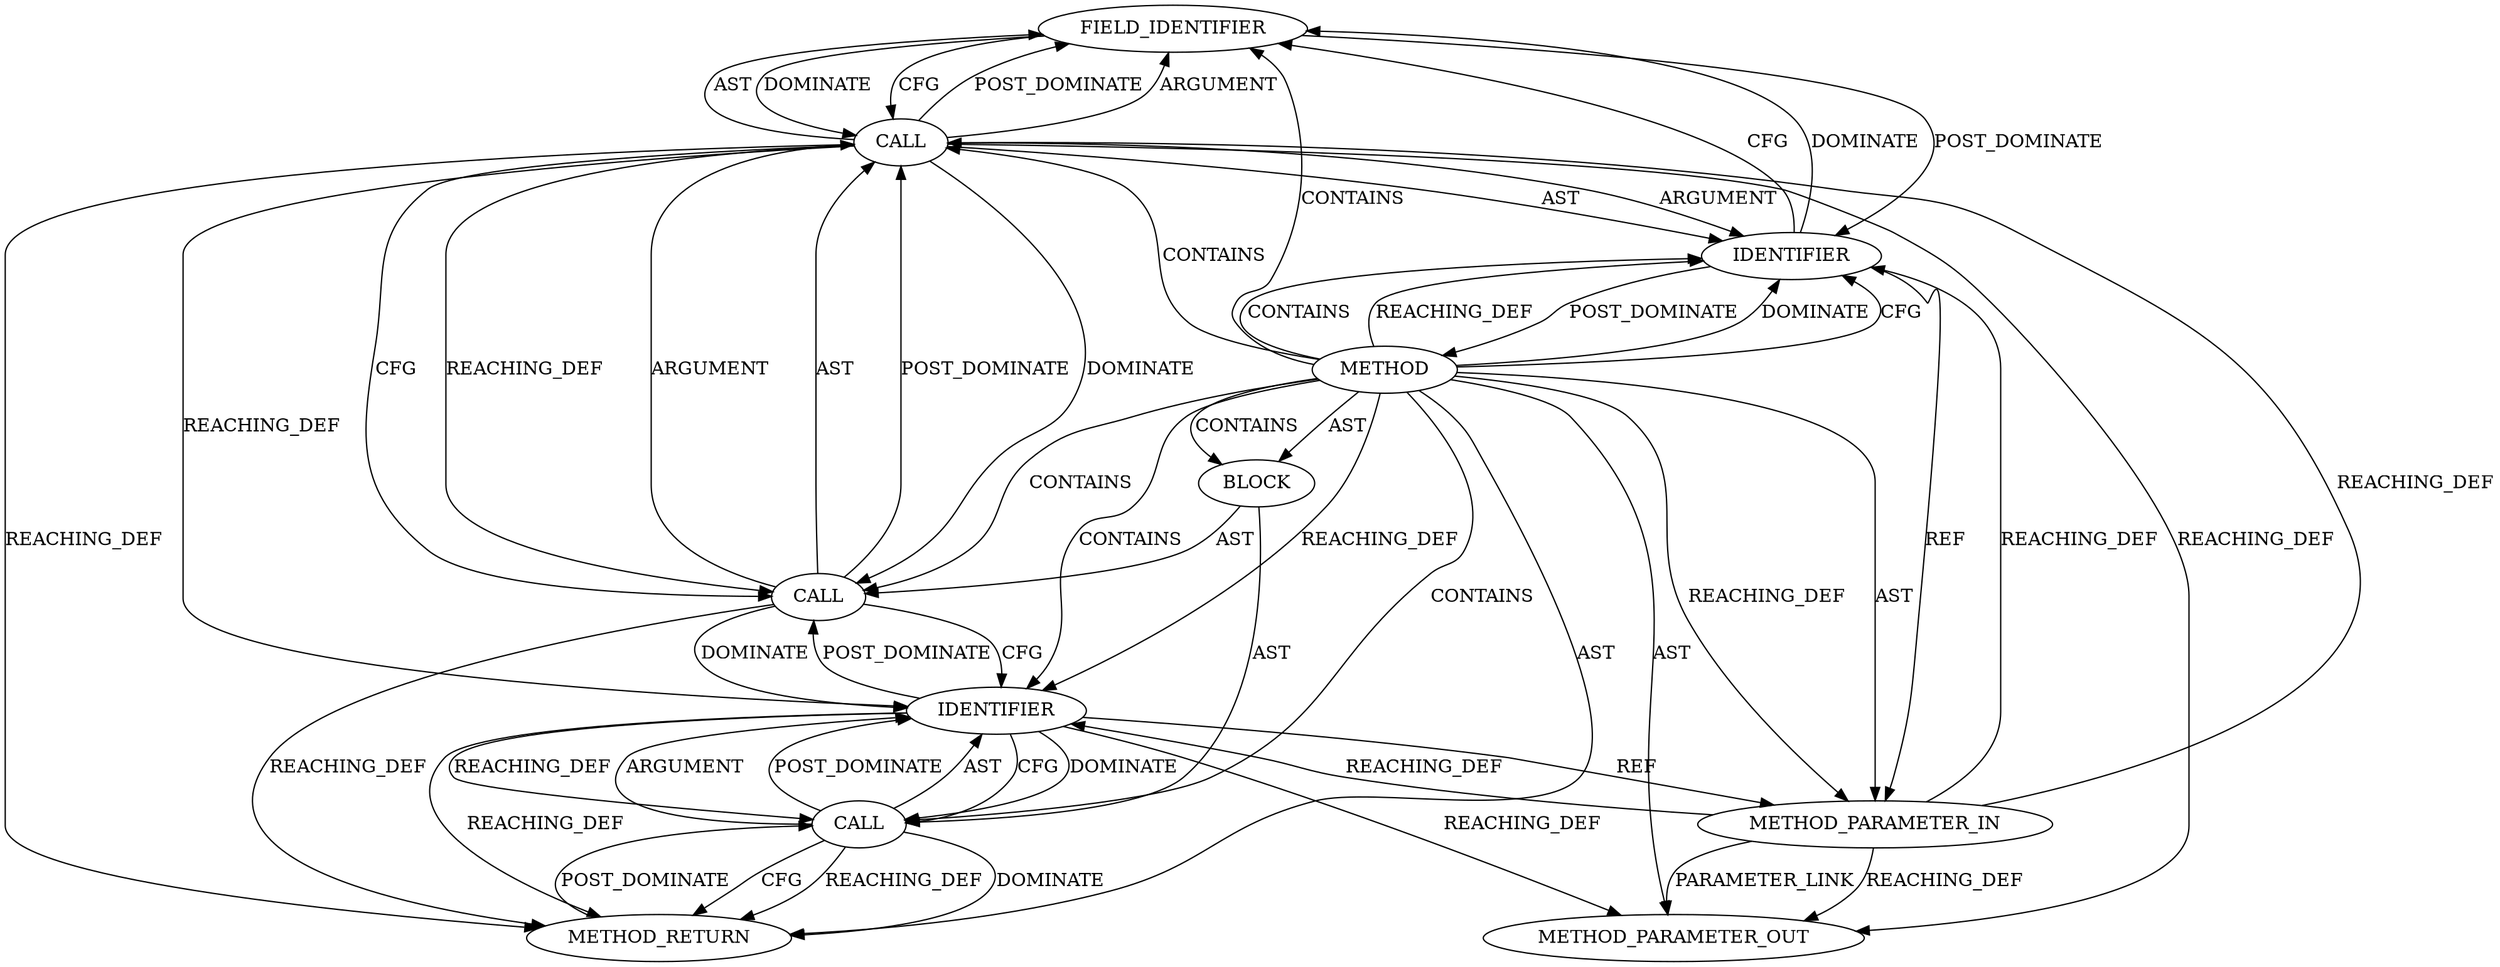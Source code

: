 digraph {
  6434 [label=FIELD_IDENTIFIER ORDER=2 ARGUMENT_INDEX=2 CODE="in_seq" COLUMN_NUMBER=2 LINE_NUMBER=1899 CANONICAL_NAME="in_seq"]
  6436 [label=IDENTIFIER ORDER=1 ARGUMENT_INDEX=1 CODE="con" COLUMN_NUMBER=24 LINE_NUMBER=1900 TYPE_FULL_NAME="ceph_connection*" NAME="con"]
  6435 [label=CALL ORDER=2 ARGUMENT_INDEX=-1 CODE="prepare_read_preamble(con)" COLUMN_NUMBER=2 METHOD_FULL_NAME="prepare_read_preamble" LINE_NUMBER=1900 TYPE_FULL_NAME="<empty>" DISPATCH_TYPE="STATIC_DISPATCH" SIGNATURE="" NAME="prepare_read_preamble"]
  6430 [label=BLOCK ORDER=2 ARGUMENT_INDEX=-1 CODE="{
	con->in_seq++;
	prepare_read_preamble(con);
}" COLUMN_NUMBER=1 LINE_NUMBER=1898 TYPE_FULL_NAME="void"]
  13161 [label=METHOD_PARAMETER_OUT ORDER=1 CODE="struct ceph_connection *con" IS_VARIADIC=false COLUMN_NUMBER=27 LINE_NUMBER=1897 TYPE_FULL_NAME="ceph_connection*" EVALUATION_STRATEGY="BY_VALUE" INDEX=1 NAME="con"]
  6429 [label=METHOD_PARAMETER_IN ORDER=1 CODE="struct ceph_connection *con" IS_VARIADIC=false COLUMN_NUMBER=27 LINE_NUMBER=1897 TYPE_FULL_NAME="ceph_connection*" EVALUATION_STRATEGY="BY_VALUE" INDEX=1 NAME="con"]
  6432 [label=CALL ORDER=1 ARGUMENT_INDEX=1 CODE="con->in_seq" COLUMN_NUMBER=2 METHOD_FULL_NAME="<operator>.indirectFieldAccess" LINE_NUMBER=1899 TYPE_FULL_NAME="<empty>" DISPATCH_TYPE="STATIC_DISPATCH" SIGNATURE="" NAME="<operator>.indirectFieldAccess"]
  6437 [label=METHOD_RETURN ORDER=3 CODE="RET" COLUMN_NUMBER=1 LINE_NUMBER=1897 TYPE_FULL_NAME="void" EVALUATION_STRATEGY="BY_VALUE"]
  6428 [label=METHOD COLUMN_NUMBER=1 LINE_NUMBER=1897 COLUMN_NUMBER_END=1 IS_EXTERNAL=false SIGNATURE="void __finish_skip (ceph_connection*)" NAME="__finish_skip" AST_PARENT_TYPE="TYPE_DECL" AST_PARENT_FULL_NAME="messenger_v2.c:<global>" ORDER=85 CODE="static void __finish_skip(struct ceph_connection *con)
{
	con->in_seq++;
	prepare_read_preamble(con);
}" FULL_NAME="__finish_skip" LINE_NUMBER_END=1901 FILENAME="messenger_v2.c"]
  6431 [label=CALL ORDER=1 ARGUMENT_INDEX=-1 CODE="con->in_seq++" COLUMN_NUMBER=2 METHOD_FULL_NAME="<operator>.postIncrement" LINE_NUMBER=1899 TYPE_FULL_NAME="<empty>" DISPATCH_TYPE="STATIC_DISPATCH" SIGNATURE="" NAME="<operator>.postIncrement"]
  6433 [label=IDENTIFIER ORDER=1 ARGUMENT_INDEX=1 CODE="con" COLUMN_NUMBER=2 LINE_NUMBER=1899 TYPE_FULL_NAME="ceph_connection*" NAME="con"]
  6436 -> 6435 [label=CFG ]
  6436 -> 13161 [label=REACHING_DEF VARIABLE="con"]
  6432 -> 6436 [label=REACHING_DEF VARIABLE="con->in_seq"]
  6436 -> 6435 [label=DOMINATE ]
  6432 -> 6431 [label=DOMINATE ]
  6430 -> 6431 [label=AST ]
  6433 -> 6428 [label=POST_DOMINATE ]
  6433 -> 6434 [label=CFG ]
  6428 -> 6433 [label=DOMINATE ]
  6429 -> 6432 [label=REACHING_DEF VARIABLE="con"]
  6428 -> 6437 [label=AST ]
  6428 -> 6436 [label=CONTAINS ]
  6428 -> 6429 [label=REACHING_DEF VARIABLE=""]
  6436 -> 6437 [label=REACHING_DEF VARIABLE="con"]
  6437 -> 6435 [label=POST_DOMINATE ]
  6433 -> 6429 [label=REF ]
  6428 -> 6429 [label=AST ]
  6431 -> 6432 [label=ARGUMENT ]
  6431 -> 6437 [label=REACHING_DEF VARIABLE="con->in_seq++"]
  6432 -> 6434 [label=POST_DOMINATE ]
  6432 -> 13161 [label=REACHING_DEF VARIABLE="con->in_seq"]
  6428 -> 6432 [label=CONTAINS ]
  6428 -> 6436 [label=REACHING_DEF VARIABLE=""]
  6428 -> 13161 [label=AST ]
  6435 -> 6436 [label=ARGUMENT ]
  6432 -> 6434 [label=ARGUMENT ]
  6428 -> 6435 [label=CONTAINS ]
  6432 -> 6433 [label=AST ]
  6436 -> 6435 [label=REACHING_DEF VARIABLE="con"]
  6432 -> 6431 [label=CFG ]
  6435 -> 6436 [label=POST_DOMINATE ]
  6434 -> 6432 [label=DOMINATE ]
  6432 -> 6434 [label=AST ]
  6428 -> 6430 [label=CONTAINS ]
  6433 -> 6434 [label=DOMINATE ]
  6432 -> 6433 [label=ARGUMENT ]
  6435 -> 6436 [label=AST ]
  6428 -> 6433 [label=CFG ]
  6428 -> 6433 [label=CONTAINS ]
  6435 -> 6437 [label=CFG ]
  6434 -> 6433 [label=POST_DOMINATE ]
  6436 -> 6431 [label=POST_DOMINATE ]
  6436 -> 6429 [label=REF ]
  6428 -> 6434 [label=CONTAINS ]
  6428 -> 6431 [label=CONTAINS ]
  6431 -> 6432 [label=AST ]
  6431 -> 6432 [label=POST_DOMINATE ]
  6429 -> 13161 [label=PARAMETER_LINK ]
  6429 -> 6433 [label=REACHING_DEF VARIABLE="con"]
  6434 -> 6432 [label=CFG ]
  6432 -> 6431 [label=REACHING_DEF VARIABLE="con->in_seq"]
  6428 -> 6433 [label=REACHING_DEF VARIABLE=""]
  6432 -> 6437 [label=REACHING_DEF VARIABLE="con->in_seq"]
  6428 -> 6430 [label=AST ]
  6435 -> 6437 [label=REACHING_DEF VARIABLE="prepare_read_preamble(con)"]
  6431 -> 6436 [label=CFG ]
  6429 -> 6436 [label=REACHING_DEF VARIABLE="con"]
  6431 -> 6436 [label=DOMINATE ]
  6430 -> 6435 [label=AST ]
  6435 -> 6437 [label=DOMINATE ]
  6429 -> 13161 [label=REACHING_DEF VARIABLE="con"]
}
